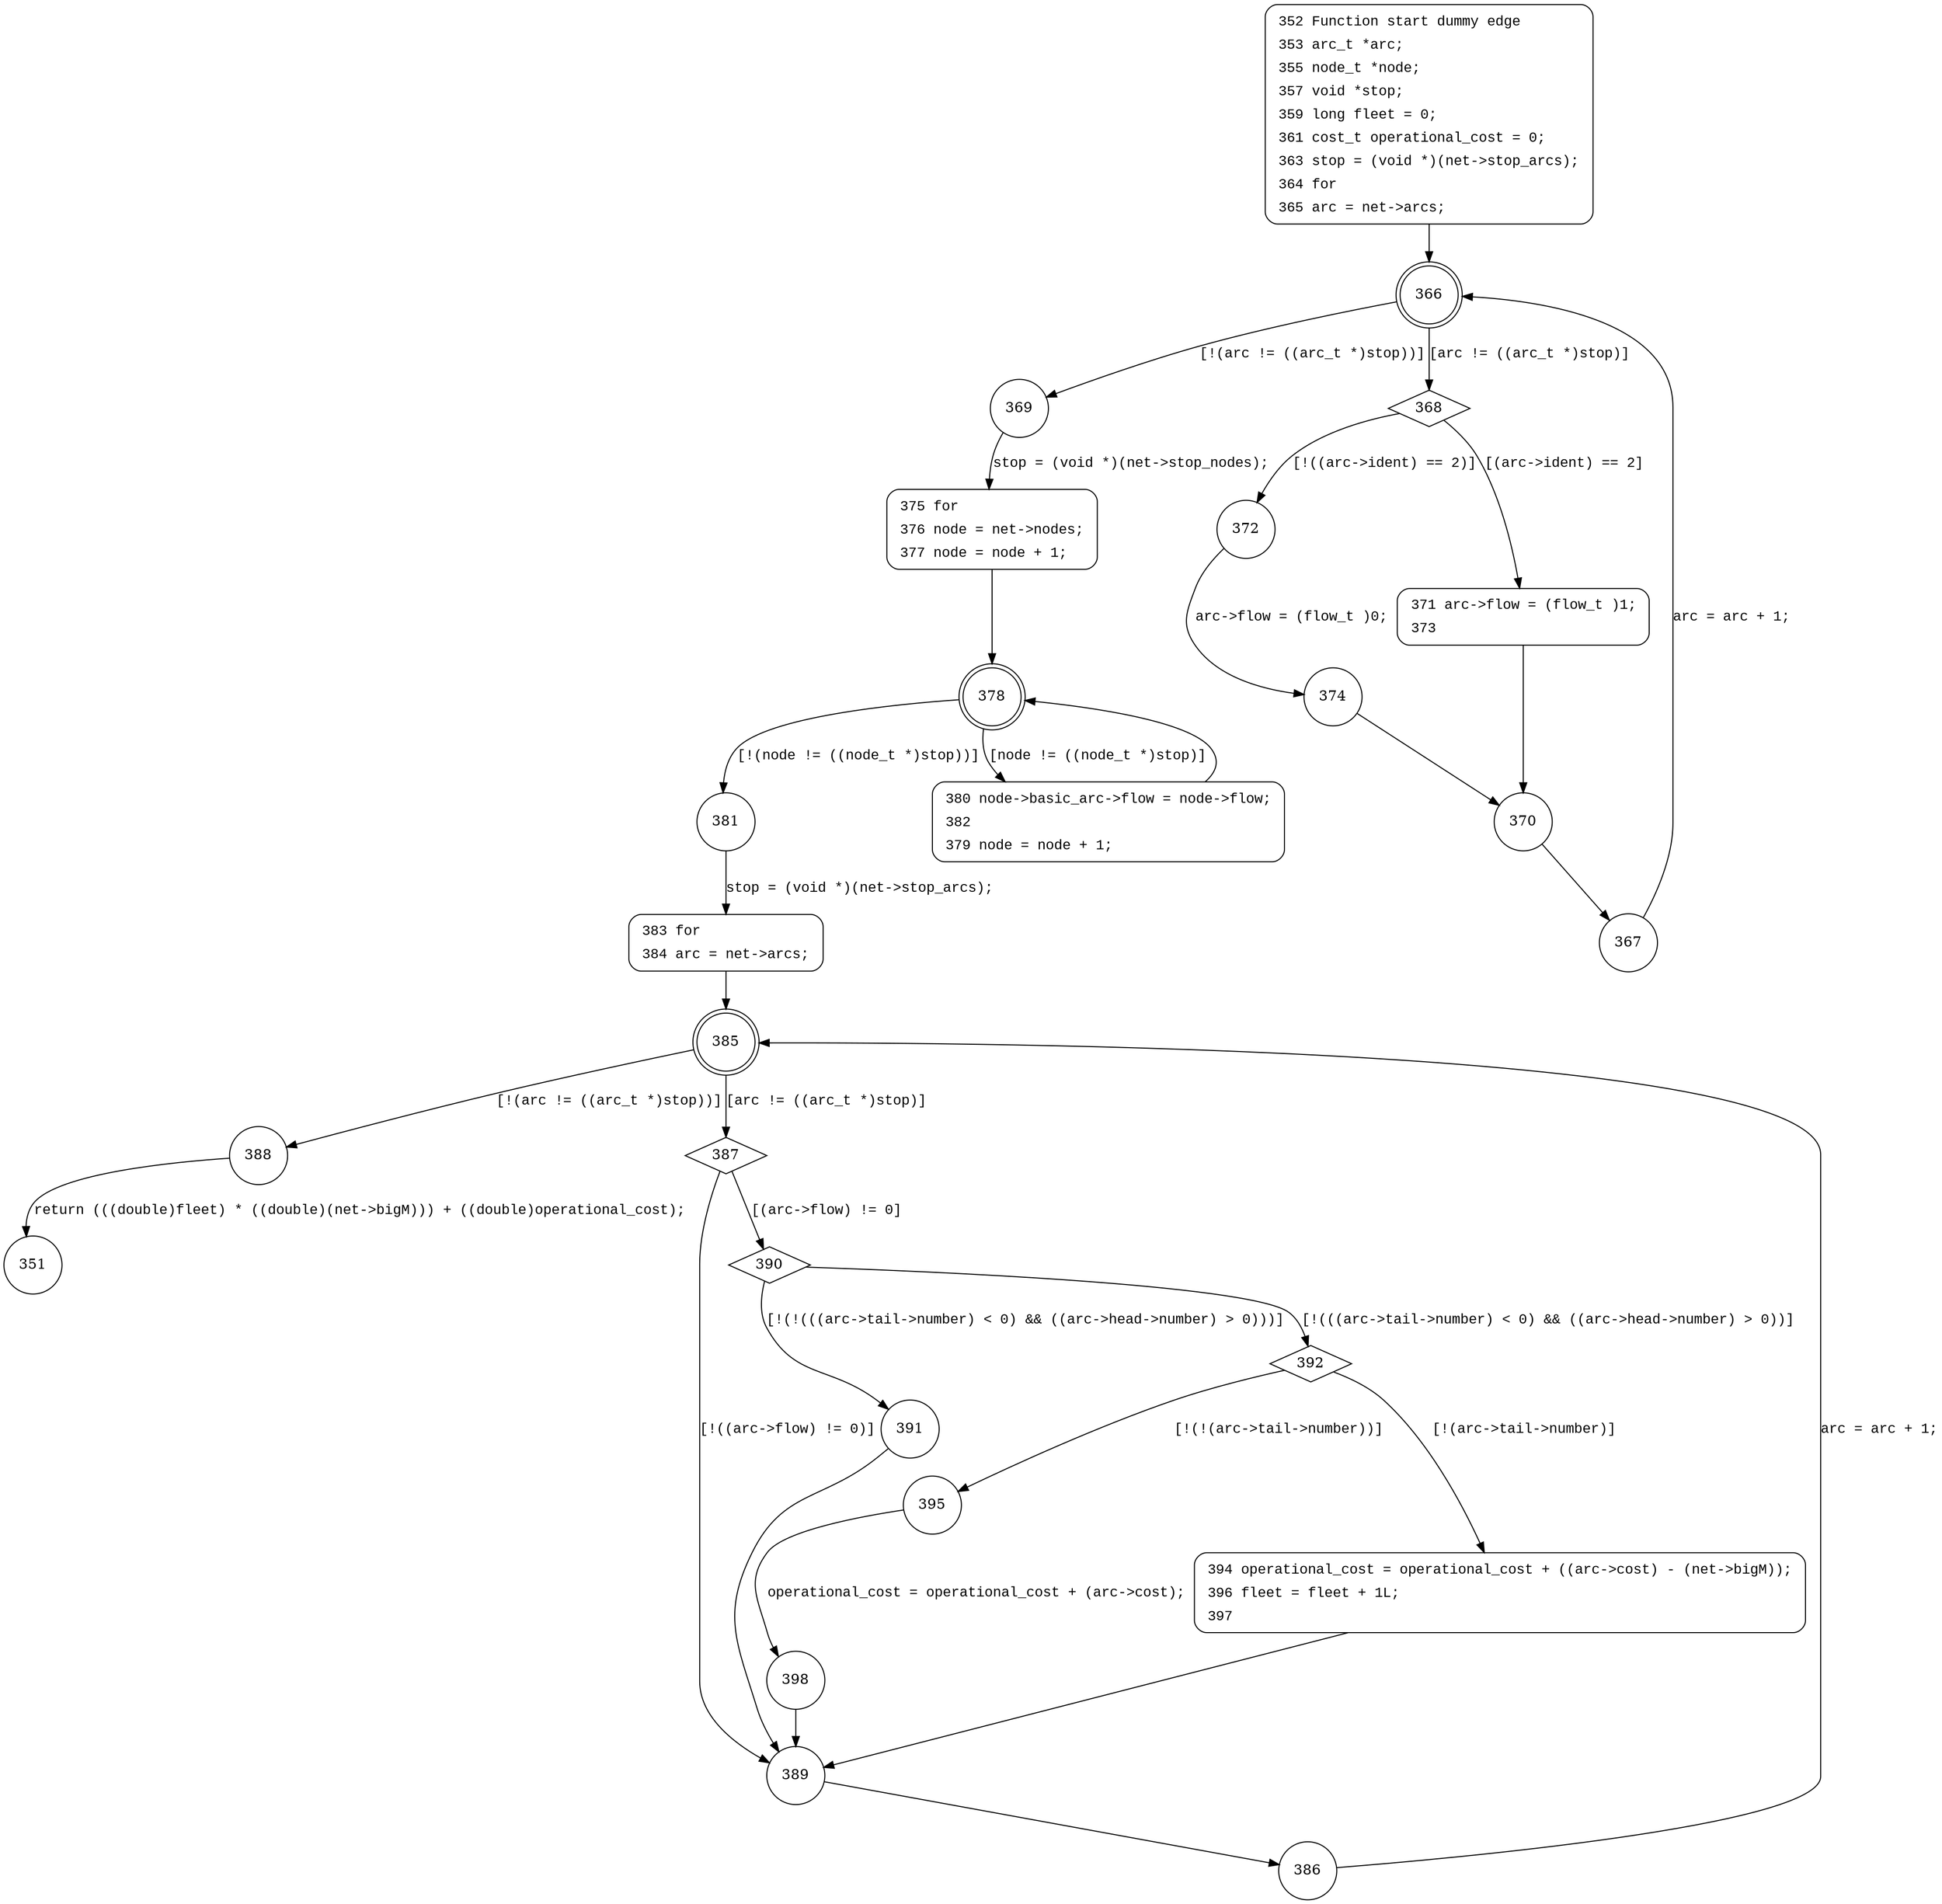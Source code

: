 digraph flow_cost {
366 [shape="doublecircle"]
369 [shape="circle"]
368 [shape="diamond"]
372 [shape="circle"]
371 [shape="circle"]
370 [shape="circle"]
367 [shape="circle"]
374 [shape="circle"]
375 [shape="circle"]
378 [shape="doublecircle"]
381 [shape="circle"]
380 [shape="circle"]
383 [shape="circle"]
385 [shape="doublecircle"]
388 [shape="circle"]
387 [shape="diamond"]
389 [shape="circle"]
390 [shape="diamond"]
391 [shape="circle"]
392 [shape="diamond"]
395 [shape="circle"]
394 [shape="circle"]
386 [shape="circle"]
398 [shape="circle"]
351 [shape="circle"]
352 [style="filled,bold" penwidth="1" fillcolor="white" fontname="Courier New" shape="Mrecord" label=<<table border="0" cellborder="0" cellpadding="3" bgcolor="white"><tr><td align="right">352</td><td align="left">Function start dummy edge</td></tr><tr><td align="right">353</td><td align="left">arc_t *arc;</td></tr><tr><td align="right">355</td><td align="left">node_t *node;</td></tr><tr><td align="right">357</td><td align="left">void *stop;</td></tr><tr><td align="right">359</td><td align="left">long fleet = 0;</td></tr><tr><td align="right">361</td><td align="left">cost_t operational_cost = 0;</td></tr><tr><td align="right">363</td><td align="left">stop = (void *)(net-&gt;stop_arcs);</td></tr><tr><td align="right">364</td><td align="left">for</td></tr><tr><td align="right">365</td><td align="left">arc = net-&gt;arcs;</td></tr></table>>]
352 -> 366[label=""]
371 [style="filled,bold" penwidth="1" fillcolor="white" fontname="Courier New" shape="Mrecord" label=<<table border="0" cellborder="0" cellpadding="3" bgcolor="white"><tr><td align="right">371</td><td align="left">arc-&gt;flow = (flow_t )1;</td></tr><tr><td align="right">373</td><td align="left"></td></tr></table>>]
371 -> 370[label=""]
375 [style="filled,bold" penwidth="1" fillcolor="white" fontname="Courier New" shape="Mrecord" label=<<table border="0" cellborder="0" cellpadding="3" bgcolor="white"><tr><td align="right">375</td><td align="left">for</td></tr><tr><td align="right">376</td><td align="left">node = net-&gt;nodes;</td></tr><tr><td align="right">377</td><td align="left">node = node + 1;</td></tr></table>>]
375 -> 378[label=""]
380 [style="filled,bold" penwidth="1" fillcolor="white" fontname="Courier New" shape="Mrecord" label=<<table border="0" cellborder="0" cellpadding="3" bgcolor="white"><tr><td align="right">380</td><td align="left">node-&gt;basic_arc-&gt;flow = node-&gt;flow;</td></tr><tr><td align="right">382</td><td align="left"></td></tr><tr><td align="right">379</td><td align="left">node = node + 1;</td></tr></table>>]
380 -> 378[label=""]
383 [style="filled,bold" penwidth="1" fillcolor="white" fontname="Courier New" shape="Mrecord" label=<<table border="0" cellborder="0" cellpadding="3" bgcolor="white"><tr><td align="right">383</td><td align="left">for</td></tr><tr><td align="right">384</td><td align="left">arc = net-&gt;arcs;</td></tr></table>>]
383 -> 385[label=""]
394 [style="filled,bold" penwidth="1" fillcolor="white" fontname="Courier New" shape="Mrecord" label=<<table border="0" cellborder="0" cellpadding="3" bgcolor="white"><tr><td align="right">394</td><td align="left">operational_cost = operational_cost + ((arc-&gt;cost) - (net-&gt;bigM));</td></tr><tr><td align="right">396</td><td align="left">fleet = fleet + 1L;</td></tr><tr><td align="right">397</td><td align="left"></td></tr></table>>]
394 -> 389[label=""]
366 -> 369 [label="[!(arc != ((arc_t *)stop))]" fontname="Courier New"]
366 -> 368 [label="[arc != ((arc_t *)stop)]" fontname="Courier New"]
368 -> 372 [label="[!((arc->ident) == 2)]" fontname="Courier New"]
368 -> 371 [label="[(arc->ident) == 2]" fontname="Courier New"]
370 -> 367 [label="" fontname="Courier New"]
372 -> 374 [label="arc->flow = (flow_t )0;" fontname="Courier New"]
369 -> 375 [label="stop = (void *)(net->stop_nodes);" fontname="Courier New"]
378 -> 381 [label="[!(node != ((node_t *)stop))]" fontname="Courier New"]
378 -> 380 [label="[node != ((node_t *)stop)]" fontname="Courier New"]
381 -> 383 [label="stop = (void *)(net->stop_arcs);" fontname="Courier New"]
385 -> 388 [label="[!(arc != ((arc_t *)stop))]" fontname="Courier New"]
385 -> 387 [label="[arc != ((arc_t *)stop)]" fontname="Courier New"]
387 -> 389 [label="[!((arc->flow) != 0)]" fontname="Courier New"]
387 -> 390 [label="[(arc->flow) != 0]" fontname="Courier New"]
390 -> 391 [label="[!(!(((arc->tail->number) < 0) && ((arc->head->number) > 0)))]" fontname="Courier New"]
390 -> 392 [label="[!(((arc->tail->number) < 0) && ((arc->head->number) > 0))]" fontname="Courier New"]
392 -> 395 [label="[!(!(arc->tail->number))]" fontname="Courier New"]
392 -> 394 [label="[!(arc->tail->number)]" fontname="Courier New"]
389 -> 386 [label="" fontname="Courier New"]
395 -> 398 [label="operational_cost = operational_cost + (arc->cost);" fontname="Courier New"]
391 -> 389 [label="" fontname="Courier New"]
367 -> 366 [label="arc = arc + 1;" fontname="Courier New"]
374 -> 370 [label="" fontname="Courier New"]
386 -> 385 [label="arc = arc + 1;" fontname="Courier New"]
398 -> 389 [label="" fontname="Courier New"]
388 -> 351 [label="return (((double)fleet) * ((double)(net->bigM))) + ((double)operational_cost);" fontname="Courier New"]
}